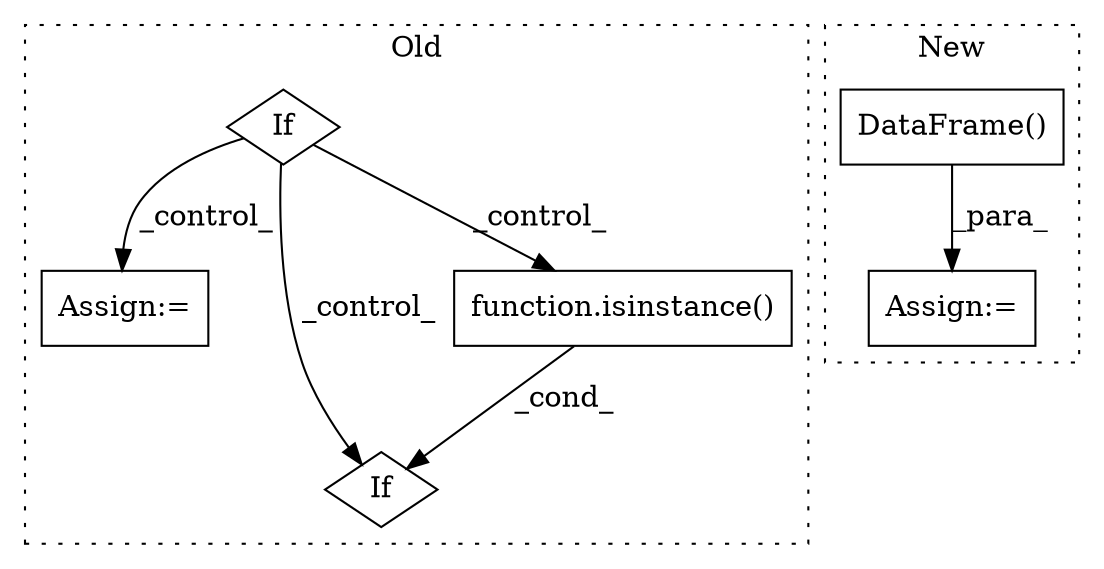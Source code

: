 digraph G {
subgraph cluster0 {
1 [label="If" a="96" s="32794" l="3" shape="diamond"];
4 [label="Assign:=" a="68" s="32845" l="3" shape="box"];
5 [label="If" a="96" s="32896" l="0" shape="diamond"];
6 [label="function.isinstance()" a="75" s="32896,32915" l="11,1" shape="box"];
label = "Old";
style="dotted";
}
subgraph cluster1 {
2 [label="DataFrame()" a="75" s="33745" l="14" shape="box"];
3 [label="Assign:=" a="68" s="34020" l="3" shape="box"];
label = "New";
style="dotted";
}
1 -> 5 [label="_control_"];
1 -> 4 [label="_control_"];
1 -> 6 [label="_control_"];
2 -> 3 [label="_para_"];
6 -> 5 [label="_cond_"];
}
